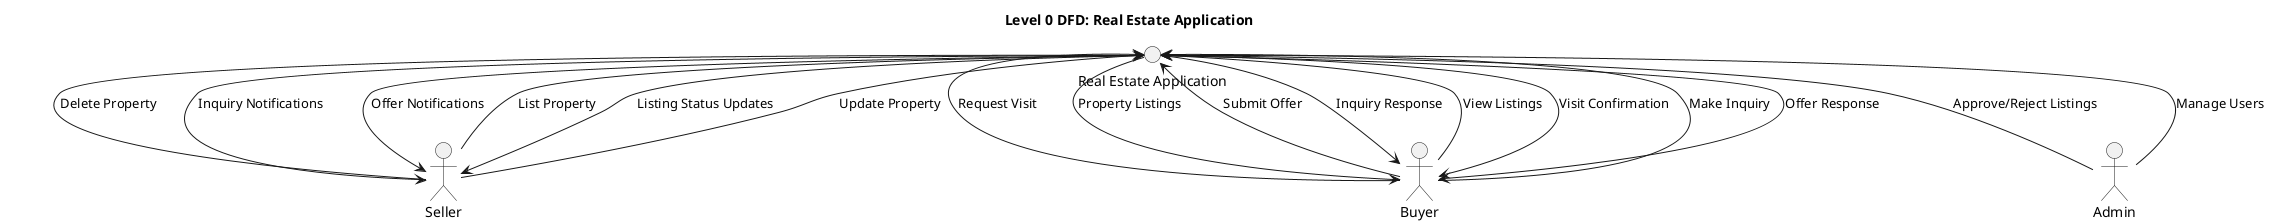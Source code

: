 @startuml DFDLevel0

title Level 0 DFD: Real Estate Application

actor Buyer
actor Seller
actor Admin

circle "Real Estate Application" as RealEstateApp

Buyer -right-> RealEstateApp : View Listings
Buyer -down-> RealEstateApp : Make Inquiry
Buyer -left-> RealEstateApp : Request Visit
Buyer -up-> RealEstateApp : Submit Offer

RealEstateApp -right-> Buyer : Property Listings
RealEstateApp -down-> Buyer : Inquiry Response
RealEstateApp -left-> Buyer : Visit Confirmation
RealEstateApp -up-> Buyer : Offer Response

Seller -right-> RealEstateApp : List Property
Seller -down-> RealEstateApp : Update Property
Seller -left-> RealEstateApp : Delete Property

RealEstateApp -right-> Seller : Inquiry Notifications
RealEstateApp -down-> Seller : Offer Notifications
RealEstateApp -left-> Seller : Listing Status Updates

Admin -down-> RealEstateApp : Manage Users
Admin -up-> RealEstateApp : Approve/Reject Listings

@enduml

